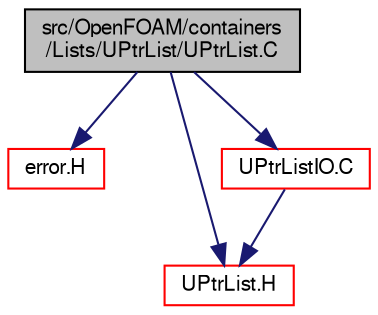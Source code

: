 digraph "src/OpenFOAM/containers/Lists/UPtrList/UPtrList.C"
{
  bgcolor="transparent";
  edge [fontname="FreeSans",fontsize="10",labelfontname="FreeSans",labelfontsize="10"];
  node [fontname="FreeSans",fontsize="10",shape=record];
  Node0 [label="src/OpenFOAM/containers\l/Lists/UPtrList/UPtrList.C",height=0.2,width=0.4,color="black", fillcolor="grey75", style="filled", fontcolor="black"];
  Node0 -> Node1 [color="midnightblue",fontsize="10",style="solid",fontname="FreeSans"];
  Node1 [label="error.H",height=0.2,width=0.4,color="red",URL="$a08924.html"];
  Node0 -> Node38 [color="midnightblue",fontsize="10",style="solid",fontname="FreeSans"];
  Node38 [label="UPtrList.H",height=0.2,width=0.4,color="red",URL="$a08771.html"];
  Node0 -> Node50 [color="midnightblue",fontsize="10",style="solid",fontname="FreeSans"];
  Node50 [label="UPtrListIO.C",height=0.2,width=0.4,color="red",URL="$a08777.html"];
  Node50 -> Node38 [color="midnightblue",fontsize="10",style="solid",fontname="FreeSans"];
}

